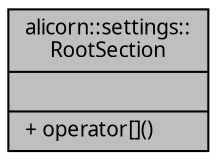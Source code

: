 digraph "alicorn::settings::RootSection"
{
 // INTERACTIVE_SVG=YES
  edge [fontname="Verdana",fontsize="10",labelfontname="Verdana",labelfontsize="10"];
  node [fontname="Verdana",fontsize="10",shape=record];
  Node1 [label="{alicorn::settings::\lRootSection\n||+ operator[]()\l}",height=0.2,width=0.4,color="black", fillcolor="grey75", style="filled", fontcolor="black"];
}
